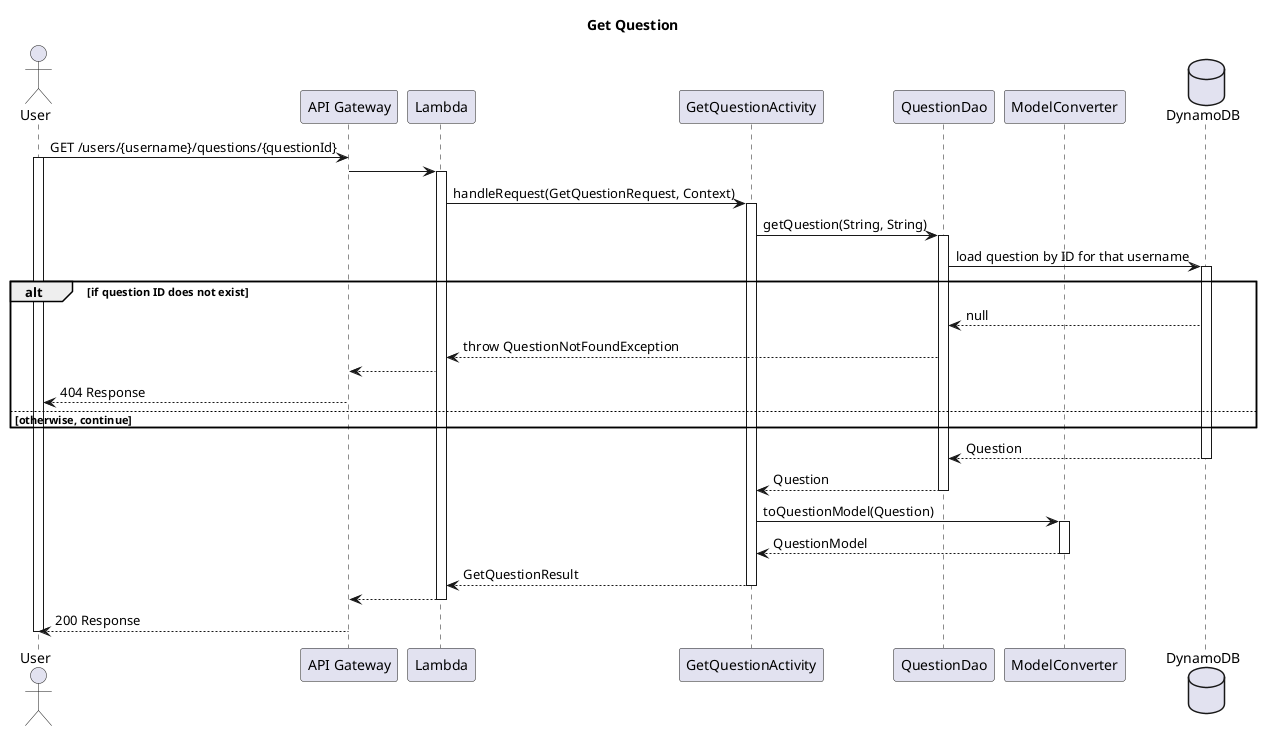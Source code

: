 @startuml
title Get Question

actor User
participant "API Gateway" as APIGateway
participant Lambda
participant GetQuestionActivity
participant QuestionDao
participant ModelConverter
database DynamoDB

User -> APIGateway : GET /users/{username}/questions/{questionId}
activate User
APIGateway -> Lambda
activate Lambda
Lambda -> GetQuestionActivity :  handleRequest(GetQuestionRequest, Context)
activate GetQuestionActivity
GetQuestionActivity -> QuestionDao : getQuestion(String, String)
activate QuestionDao
QuestionDao -> DynamoDB : load question by ID for that username
activate DynamoDB

'alt if user ID does not exist
'    QuestionDao <-- DynamoDB : question.getUserId() == null
'    Lambda <-- QuestionDao : throw UserNotFoundException
'    APIGateway <-- Lambda
'    User <-- APIGateway : 404 Response
'else otherwise, continue
'end

'for the GetQuestionActivity, do we want to utilize UserDAO to throw UserNotFoundException
' if the userId does not exist or just throw QuestionNotFoundException?

alt if question ID does not exist
    QuestionDao <-- DynamoDB : null
    Lambda <-- QuestionDao : throw QuestionNotFoundException
    APIGateway <-- Lambda
    User <-- APIGateway : 404 Response
else otherwise, continue
end
QuestionDao <-- DynamoDB : Question
deactivate DynamoDB
GetQuestionActivity <-- QuestionDao : Question
deactivate QuestionDao
GetQuestionActivity -> ModelConverter : toQuestionModel(Question)
activate ModelConverter
GetQuestionActivity <-- ModelConverter : QuestionModel
deactivate ModelConverter
Lambda <-- GetQuestionActivity : GetQuestionResult
deactivate GetQuestionActivity
APIGateway <-- Lambda
deactivate Lambda
User <-- APIGateway : 200 Response
deactivate User

@enduml